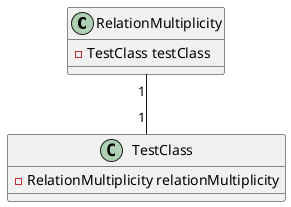 @startuml
class RelationMultiplicity{
- TestClass testClass
}
class TestClass{
- RelationMultiplicity relationMultiplicity
}

RelationMultiplicity "1" -- "1"  TestClass
@enduml